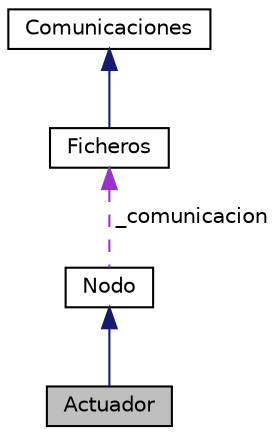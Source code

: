 digraph G
{
  edge [fontname="Helvetica",fontsize="10",labelfontname="Helvetica",labelfontsize="10"];
  node [fontname="Helvetica",fontsize="10",shape=record];
  Node1 [label="Actuador",height=0.2,width=0.4,color="black", fillcolor="grey75", style="filled" fontcolor="black"];
  Node2 -> Node1 [dir="back",color="midnightblue",fontsize="10",style="solid",fontname="Helvetica"];
  Node2 [label="Nodo",height=0.2,width=0.4,color="black", fillcolor="white", style="filled",URL="$class_nodo.html"];
  Node3 -> Node2 [dir="back",color="darkorchid3",fontsize="10",style="dashed",label=" _comunicacion" ,fontname="Helvetica"];
  Node3 [label="Ficheros",height=0.2,width=0.4,color="black", fillcolor="white", style="filled",URL="$class_ficheros.html"];
  Node4 -> Node3 [dir="back",color="midnightblue",fontsize="10",style="solid",fontname="Helvetica"];
  Node4 [label="Comunicaciones",height=0.2,width=0.4,color="black", fillcolor="white", style="filled",URL="$class_comunicaciones.html"];
}
